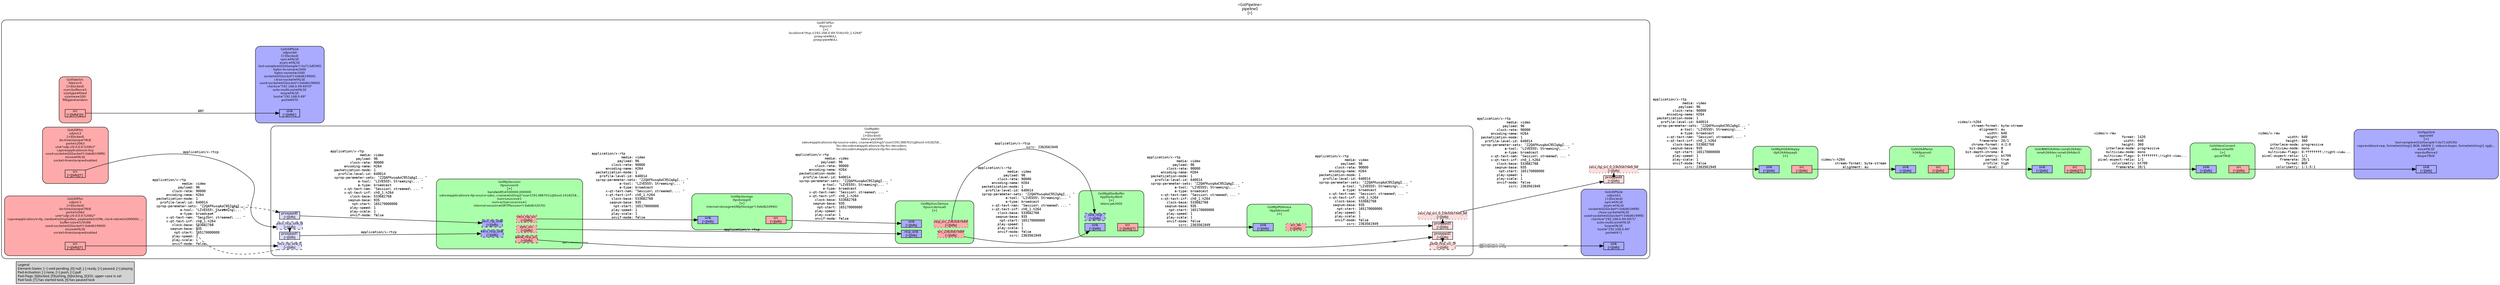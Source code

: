 digraph pipeline {
  rankdir=LR;
  fontname="sans";
  fontsize="10";
  labelloc=t;
  nodesep=.1;
  ranksep=.2;
  label="<GstPipeline>\npipeline0\n[>]";
  node [style="filled,rounded", shape=box, fontsize="9", fontname="sans", margin="0.0,0.0"];
  edge [labelfontsize="6", fontsize="9", fontname="monospace"];
  
  legend [
    pos="0,0!",
    margin="0.05,0.05",
    style="filled",
    label="Legend\lElement-States: [~] void-pending, [0] null, [-] ready, [=] paused, [>] playing\lPad-Activation: [-] none, [>] push, [<] pull\lPad-Flags: [b]locked, [f]lushing, [b]locking, [E]OS; upper-case is set\lPad-Task: [T] has started task, [t] has paused task\l",
  ];
  subgraph cluster_appsink0_0x713dcfa8 {
    fontname="Bitstream Vera Sans";
    fontsize="8";
    style="filled,rounded";
    color=black;
    label="GstAppSink\nappsink0\n[>]\nlast-sample=((GstSample*) 0x713df1f0)\ncaps=video/x-raw, format=(string){ BGR, GRAY8 }; video/x-bayer, format=(string){ rggb…\neos=FALSE\nmax-buffers=2\ndrop=TRUE";
    subgraph cluster_appsink0_0x713dcfa8_sink {
      label="";
      style="invis";
      appsink0_0x713dcfa8_sink_0x713b8bf0 [color=black, fillcolor="#aaaaff", label="sink\n[>][bfb]", height="0.2", style="filled,solid"];
    }

    fillcolor="#aaaaff";
  }

  subgraph cluster_videoconvert0_0x713da258 {
    fontname="Bitstream Vera Sans";
    fontsize="8";
    style="filled,rounded";
    color=black;
    label="GstVideoConvert\nvideoconvert0\n[>]\nqos=TRUE";
    subgraph cluster_videoconvert0_0x713da258_sink {
      label="";
      style="invis";
      videoconvert0_0x713da258_sink_0x713b8940 [color=black, fillcolor="#aaaaff", label="sink\n[>][bfb]", height="0.2", style="filled,solid"];
    }

    subgraph cluster_videoconvert0_0x713da258_src {
      label="";
      style="invis";
      videoconvert0_0x713da258_src_0x713b8a98 [color=black, fillcolor="#ffaaaa", label="src\n[>][bfb]", height="0.2", style="filled,solid"];
    }

    videoconvert0_0x713da258_sink_0x713b8940 -> videoconvert0_0x713da258_src_0x713b8a98 [style="invis"];
    fillcolor="#aaffaa";
  }

  videoconvert0_0x713da258_src_0x713b8a98 -> appsink0_0x713dcfa8_sink_0x713b8bf0 [label="video/x-raw\l               width: 640\l              height: 360\l      interlace-mode: progressive\l      multiview-mode: mono\l     multiview-flags: 0:ffffffff:/right-view...\l  pixel-aspect-ratio: 1/1\l           framerate: 20/1\l              format: BGR\l         colorimetry: 1:1:5:1\l"]
  subgraph cluster_omxh264dec_omxh264dec0_0x713ca5f8 {
    fontname="Bitstream Vera Sans";
    fontsize="8";
    style="filled,rounded";
    color=black;
    label="GstOMXH264Dec-omxh264dec\nomxh264dec-omxh264dec0\n[>]";
    subgraph cluster_omxh264dec_omxh264dec0_0x713ca5f8_sink {
      label="";
      style="invis";
      omxh264dec_omxh264dec0_0x713ca5f8_sink_0x713b8690 [color=black, fillcolor="#aaaaff", label="sink\n[>][bfb]", height="0.2", style="filled,solid"];
    }

    subgraph cluster_omxh264dec_omxh264dec0_0x713ca5f8_src {
      label="";
      style="invis";
      omxh264dec_omxh264dec0_0x713ca5f8_src_0x713b87e8 [color=black, fillcolor="#ffaaaa", label="src\n[>][bfb][T]", height="0.2", style="filled,solid"];
    }

    omxh264dec_omxh264dec0_0x713ca5f8_sink_0x713b8690 -> omxh264dec_omxh264dec0_0x713ca5f8_src_0x713b87e8 [style="invis"];
    fillcolor="#aaffaa";
  }

  omxh264dec_omxh264dec0_0x713ca5f8_src_0x713b87e8 -> videoconvert0_0x713da258_sink_0x713b8940 [label="video/x-raw\l              format: I420\l               width: 640\l              height: 360\l      interlace-mode: progressive\l      multiview-mode: mono\l     multiview-flags: 0:ffffffff:/right-view...\l  pixel-aspect-ratio: 1/1\l         colorimetry: bt709\l           framerate: 20/1\l"]
  subgraph cluster_h264parse0_0x713bcab8 {
    fontname="Bitstream Vera Sans";
    fontsize="8";
    style="filled,rounded";
    color=black;
    label="GstH264Parse\nh264parse0\n[>]";
    subgraph cluster_h264parse0_0x713bcab8_sink {
      label="";
      style="invis";
      h264parse0_0x713bcab8_sink_0x713b83e0 [color=black, fillcolor="#aaaaff", label="sink\n[>][bfb]", height="0.2", style="filled,solid"];
    }

    subgraph cluster_h264parse0_0x713bcab8_src {
      label="";
      style="invis";
      h264parse0_0x713bcab8_src_0x713b8538 [color=black, fillcolor="#ffaaaa", label="src\n[>][bfb]", height="0.2", style="filled,solid"];
    }

    h264parse0_0x713bcab8_sink_0x713b83e0 -> h264parse0_0x713bcab8_src_0x713b8538 [style="invis"];
    fillcolor="#aaffaa";
  }

  h264parse0_0x713bcab8_src_0x713b8538 -> omxh264dec_omxh264dec0_0x713ca5f8_sink_0x713b8690 [label="video/x-h264\l       stream-format: byte-stream\l           alignment: au\l               width: 640\l              height: 360\l           framerate: 20/1\l       chroma-format: 4:2:0\l      bit-depth-luma: 8\l    bit-depth-chroma: 8\l         colorimetry: bt709\l              parsed: true\l             profile: high\l               level: 2\l"]
  subgraph cluster_rtph264depay0_0x713b6088 {
    fontname="Bitstream Vera Sans";
    fontsize="8";
    style="filled,rounded";
    color=black;
    label="GstRtpH264Depay\nrtph264depay0\n[>]";
    subgraph cluster_rtph264depay0_0x713b6088_sink {
      label="";
      style="invis";
      rtph264depay0_0x713b6088_sink_0x713b8130 [color=black, fillcolor="#aaaaff", label="sink\n[>][bfb]", height="0.2", style="filled,solid"];
    }

    subgraph cluster_rtph264depay0_0x713b6088_src {
      label="";
      style="invis";
      rtph264depay0_0x713b6088_src_0x713b8288 [color=black, fillcolor="#ffaaaa", label="src\n[>][bfb]", height="0.2", style="filled,solid"];
    }

    rtph264depay0_0x713b6088_sink_0x713b8130 -> rtph264depay0_0x713b6088_src_0x713b8288 [style="invis"];
    fillcolor="#aaffaa";
  }

  rtph264depay0_0x713b6088_src_0x713b8288 -> h264parse0_0x713bcab8_sink_0x713b83e0 [label="video/x-h264\l       stream-format: byte-stream\l           alignment: au\l"]
  subgraph cluster_rtspsrc0_0x713ca0a8 {
    fontname="Bitstream Vera Sans";
    fontsize="8";
    style="filled,rounded";
    color=black;
    label="GstRTSPSrc\nrtspsrc0\n[>]\nlocation=\"rtsp://192.168.0.49:554/ch0_1.h264\"\nproxy-id=NULL\nproxy-pw=NULL";
    subgraph cluster_rtspsrc0_0x713ca0a8_src {
      label="";
      style="invis";
      _proxypad4_0x6d63a758 [color=black, fillcolor="#ffdddd", label="proxypad4\n[>][bfb]", height="0.2", style="filled,solid"];
    _proxypad4_0x6d63a758 -> rtspsrc0_0x713ca0a8_recv_rtp_src_0_2363561949_96_0x6d638760 [style=dashed, minlen=0]
      rtspsrc0_0x713ca0a8_recv_rtp_src_0_2363561949_96_0x6d638760 [color=black, fillcolor="#ffdddd", label="recv_rtp_src_0_2363561949_96\n[>][bfb]", height="0.2", style="filled,dotted"];
    }

    fillcolor="#ffffff";
    subgraph cluster_udpsink1_0x6d640830 {
      fontname="Bitstream Vera Sans";
      fontsize="8";
      style="filled,rounded";
      color=black;
      label="GstUDPSink\nudpsink1\n[>](locked)\nsync=FALSE\nasync=FALSE\nsocket=((GSocket*) 0x6d6199f8)\nclose-socket=FALSE\nused-socket=((GSocket*) 0x6d6199f8)\nclients=\"192.168.0.49:6971\"\nauto-multicast=FALSE\nloop=FALSE\nhost=\"192.168.0.49\"\nport=6971";
      subgraph cluster_udpsink1_0x6d640830_sink {
        label="";
        style="invis";
        udpsink1_0x6d640830_sink_0x6d63c3a0 [color=black, fillcolor="#aaaaff", label="sink\n[>][bfb]", height="0.2", style="filled,solid"];
      }

      fillcolor="#aaaaff";
    }

    subgraph cluster_fakesrc0_0x6d6420d8 {
      fontname="Bitstream Vera Sans";
      fontsize="8";
      style="filled,rounded";
      color=black;
      label="GstFakeSrc\nfakesrc0\n[>](locked)\nnum-buffers=5\nsizetype=fixed\nsizemax=200\nfilltype=random";
      subgraph cluster_fakesrc0_0x6d6420d8_src {
        label="";
        style="invis";
        fakesrc0_0x6d6420d8_src_0x6d63c248 [color=black, fillcolor="#ffaaaa", label="src\n[>][bfbE][t]", height="0.2", style="filled,solid"];
      }

      fillcolor="#ffaaaa";
    }

    fakesrc0_0x6d6420d8_src_0x6d63c248 -> udpsink0_0x6d63ba28_sink_0x6d63c0f0 [label="ANY"]
    subgraph cluster_udpsink0_0x6d63ba28 {
      fontname="Bitstream Vera Sans";
      fontsize="8";
      style="filled,rounded";
      color=black;
      label="GstUDPSink\nudpsink0\n[>](locked)\nsync=FALSE\nasync=FALSE\nlast-sample=((GstSample*) 0x713df290)\nbytes-to-serve=1000\nbytes-served=1000\nsocket=((GSocket*) 0x6d619900)\nclose-socket=FALSE\nused-socket=((GSocket*) 0x6d619900)\nclients=\"192.168.0.49:6970\"\nauto-multicast=FALSE\nloop=FALSE\nhost=\"192.168.0.49\"\nport=6970";
      subgraph cluster_udpsink0_0x6d63ba28_sink {
        label="";
        style="invis";
        udpsink0_0x6d63ba28_sink_0x6d63c0f0 [color=black, fillcolor="#aaaaff", label="sink\n[>][bfbE]", height="0.2", style="filled,solid"];
      }

      fillcolor="#aaaaff";
    }

    subgraph cluster_udpsrc2_0x6d6206d8 {
      fontname="Bitstream Vera Sans";
      fontsize="8";
      style="filled,rounded";
      color=black;
      label="GstUDPSrc\nudpsrc2\n[>](locked)\ndo-timestamp=TRUE\nport=52063\nuri=\"udp://0.0.0.0:52063\"\ncaps=application/x-rtcp\nused-socket=((GSocket*) 0x6d6199f8)\nreuse=FALSE\nsocket-timestamp=disabled";
      subgraph cluster_udpsrc2_0x6d6206d8_src {
        label="";
        style="invis";
        udpsrc2_0x6d6206d8_src_0x713de4e0 [color=black, fillcolor="#ffaaaa", label="src\n[>][bfb][T]", height="0.2", style="filled,solid"];
      }

      fillcolor="#ffaaaa";
    }

    udpsrc2_0x6d6206d8_src_0x713de4e0 -> manager_0x6d6280b8_recv_rtcp_sink_0_0x6d6381a0 [label="application/x-rtcp\l"]
    subgraph cluster_udpsrc1_0x6d620410 {
      fontname="Bitstream Vera Sans";
      fontsize="8";
      style="filled,rounded";
      color=black;
      label="GstUDPSrc\nudpsrc1\n[>](locked)\ndo-timestamp=TRUE\nport=52062\nuri=\"udp://0.0.0.0:52062\"\ncaps=application/x-rtp, media=(string)video, payload=(int)96, clock-rate=(int)90000, …\nbuffer-size=524288\nused-socket=((GSocket*) 0x6d619900)\nreuse=FALSE\nsocket-timestamp=disabled";
      subgraph cluster_udpsrc1_0x6d620410_src {
        label="";
        style="invis";
        udpsrc1_0x6d620410_src_0x713de388 [color=black, fillcolor="#ffaaaa", label="src\n[>][bfb][T]", height="0.2", style="filled,solid"];
      }

      fillcolor="#ffaaaa";
    }

    udpsrc1_0x6d620410_src_0x713de388 -> manager_0x6d6280b8_recv_rtp_sink_0_0x6d638030 [label="application/x-rtp\l               media: video\l             payload: 96\l          clock-rate: 90000\l       encoding-name: H264\l  packetization-mode: 1\l    profile-level-id: 640014\l  sprop-parameter-sets: \"Z2QAFKwsqAoC95ZqAgI... \"\l              a-tool: \"LIVE555\\ Streaming\\... \"\l              a-type: broadcast\l       x-qt-text-nam: \"Session\\ streamed\\ ... \"\l       x-qt-text-inf: ch0_1.h264\l          clock-base: 533682768\l         seqnum-base: 935\l           npt-start: 165170000000\l          play-speed: 1\l          play-scale: 1\l          onvif-mode: false\l"]
    subgraph cluster_manager_0x6d6280b8 {
      fontname="Bitstream Vera Sans";
      fontsize="8";
      style="filled,rounded";
      color=black;
      label="GstRtpBin\nmanager\n[>](locked)\nlatency=2000\nsdes=application/x-rtp-source-sdes, cname=(string)\\\"user1591388701\\\\@host-1418258…\nfec-decoders=application/x-rtp-fec-decoders;\nfec-encoders=application/x-rtp-fec-encoders;";
      subgraph cluster_manager_0x6d6280b8_sink {
        label="";
        style="invis";
        _proxypad0_0x6d63a050 [color=black, fillcolor="#ddddff", label="proxypad0\n[>][bfb]", height="0.2", style="filled,solid"];
      manager_0x6d6280b8_recv_rtp_sink_0_0x6d638030 -> _proxypad0_0x6d63a050 [style=dashed, minlen=0]
        manager_0x6d6280b8_recv_rtp_sink_0_0x6d638030 [color=black, fillcolor="#ddddff", label="recv_rtp_sink_0\n[>][bfb]", height="0.2", style="filled,dashed"];
        _proxypad1_0x6d63a1b8 [color=black, fillcolor="#ddddff", label="proxypad1\n[>][bfb]", height="0.2", style="filled,solid"];
      manager_0x6d6280b8_recv_rtcp_sink_0_0x6d6381a0 -> _proxypad1_0x6d63a1b8 [style=dashed, minlen=0]
        manager_0x6d6280b8_recv_rtcp_sink_0_0x6d6381a0 [color=black, fillcolor="#ddddff", label="recv_rtcp_sink_0\n[>][bfb]", height="0.2", style="filled,dashed"];
      }

      subgraph cluster_manager_0x6d6280b8_src {
        label="";
        style="invis";
        _proxypad2_0x6d63a320 [color=black, fillcolor="#ffdddd", label="proxypad2\n[>][bfb]", height="0.2", style="filled,solid"];
      _proxypad2_0x6d63a320 -> manager_0x6d6280b8_send_rtcp_src_0_0x6d638310 [style=dashed, minlen=0]
        manager_0x6d6280b8_send_rtcp_src_0_0x6d638310 [color=black, fillcolor="#ffdddd", label="send_rtcp_src_0\n[>][bfb]", height="0.2", style="filled,dashed"];
        _proxypad3_0x6d63a5f0 [color=black, fillcolor="#ffdddd", label="proxypad3\n[>][bfb]", height="0.2", style="filled,solid"];
      _proxypad3_0x6d63a5f0 -> manager_0x6d6280b8_recv_rtp_src_0_2363561949_96_0x6d6385f0 [style=dashed, minlen=0]
        manager_0x6d6280b8_recv_rtp_src_0_2363561949_96_0x6d6385f0 [color=black, fillcolor="#ffdddd", label="recv_rtp_src_0_2363561949_96\n[>][bfb]", height="0.2", style="filled,dotted"];
      }

      manager_0x6d6280b8_recv_rtp_sink_0_0x6d638030 -> manager_0x6d6280b8_send_rtcp_src_0_0x6d638310 [style="invis"];
      fillcolor="#ffffff";
      subgraph cluster_rtpptdemux0_0x72522800 {
        fontname="Bitstream Vera Sans";
        fontsize="8";
        style="filled,rounded";
        color=black;
        label="GstRtpPtDemux\nrtpptdemux0\n[>]";
        subgraph cluster_rtpptdemux0_0x72522800_sink {
          label="";
          style="invis";
          rtpptdemux0_0x72522800_sink_0x6d63ce60 [color=black, fillcolor="#aaaaff", label="sink\n[>][bfb]", height="0.2", style="filled,solid"];
        }

        subgraph cluster_rtpptdemux0_0x72522800_src {
          label="";
          style="invis";
          rtpptdemux0_0x72522800_src_96_0x72524490 [color=black, fillcolor="#ffaaaa", label="src_96\n[>][bfb]", height="0.2", style="filled,dotted"];
        }

        rtpptdemux0_0x72522800_sink_0x6d63ce60 -> rtpptdemux0_0x72522800_src_96_0x72524490 [style="invis"];
        fillcolor="#aaffaa";
      }

      rtpptdemux0_0x72522800_src_96_0x72524490 -> _proxypad3_0x6d63a5f0 [label="application/x-rtp\l               media: video\l             payload: 96\l          clock-rate: 90000\l       encoding-name: H264\l  packetization-mode: 1\l    profile-level-id: 640014\l  sprop-parameter-sets: \"Z2QAFKwsqAoC95ZqAgI... \"\l              a-tool: \"LIVE555\\ Streaming\\... \"\l              a-type: broadcast\l       x-qt-text-nam: \"Session\\ streamed\\ ... \"\l       x-qt-text-inf: ch0_1.h264\l          clock-base: 533682768\l         seqnum-base: 935\l           npt-start: 165170000000\l          play-speed: 1\l          play-scale: 1\l          onvif-mode: false\l                ssrc: 2363561949\l"]
      subgraph cluster_rtpjitterbuffer0_0x725202c8 {
        fontname="Bitstream Vera Sans";
        fontsize="8";
        style="filled,rounded";
        color=black;
        label="GstRtpJitterBuffer\nrtpjitterbuffer0\n[>]\nlatency=2000";
        subgraph cluster_rtpjitterbuffer0_0x725202c8_sink {
          label="";
          style="invis";
          rtpjitterbuffer0_0x725202c8_sink_0x6d63cd08 [color=black, fillcolor="#aaaaff", label="sink\n[>][bfb]", height="0.2", style="filled,solid"];
          rtpjitterbuffer0_0x725202c8_sink_rtcp_0x72524088 [color=black, fillcolor="#aaaaff", label="sink_rtcp\n[>][bfb]", height="0.2", style="filled,dashed"];
        }

        subgraph cluster_rtpjitterbuffer0_0x725202c8_src {
          label="";
          style="invis";
          rtpjitterbuffer0_0x725202c8_src_0x6d63cbb0 [color=black, fillcolor="#ffaaaa", label="src\n[>][bfb][T]", height="0.2", style="filled,solid"];
        }

        rtpjitterbuffer0_0x725202c8_sink_0x6d63cd08 -> rtpjitterbuffer0_0x725202c8_src_0x6d63cbb0 [style="invis"];
        fillcolor="#aaffaa";
      }

      rtpjitterbuffer0_0x725202c8_src_0x6d63cbb0 -> rtpptdemux0_0x72522800_sink_0x6d63ce60 [label="application/x-rtp\l               media: video\l             payload: 96\l          clock-rate: 90000\l       encoding-name: H264\l  packetization-mode: 1\l    profile-level-id: 640014\l  sprop-parameter-sets: \"Z2QAFKwsqAoC95ZqAgI... \"\l              a-tool: \"LIVE555\\ Streaming\\... \"\l              a-type: broadcast\l       x-qt-text-nam: \"Session\\ streamed\\ ... \"\l       x-qt-text-inf: ch0_1.h264\l          clock-base: 533682768\l         seqnum-base: 935\l           npt-start: 165170000000\l          play-speed: 1\l          play-scale: 1\l          onvif-mode: false\l                ssrc: 2363561949\l"]
      subgraph cluster_rtpstorage0_0x6d635800 {
        fontname="Bitstream Vera Sans";
        fontsize="8";
        style="filled,rounded";
        color=black;
        label="GstRtpStorage\nrtpstorage0\n[>]\ninternal-storage=((RtpStorage*) 0x6d62d940)";
        subgraph cluster_rtpstorage0_0x6d635800_sink {
          label="";
          style="invis";
          rtpstorage0_0x6d635800_sink_0x713de8e8 [color=black, fillcolor="#aaaaff", label="sink\n[>][bfb]", height="0.2", style="filled,solid"];
        }

        subgraph cluster_rtpstorage0_0x6d635800_src {
          label="";
          style="invis";
          rtpstorage0_0x6d635800_src_0x713de790 [color=black, fillcolor="#ffaaaa", label="src\n[>][bfb]", height="0.2", style="filled,solid"];
        }

        rtpstorage0_0x6d635800_sink_0x713de8e8 -> rtpstorage0_0x6d635800_src_0x713de790 [style="invis"];
        fillcolor="#aaffaa";
      }

      rtpstorage0_0x6d635800_src_0x713de790 -> rtpssrcdemux0_0x6d634838_sink_0x713de638 [label="application/x-rtp\l               media: video\l             payload: 96\l          clock-rate: 90000\l       encoding-name: H264\l  packetization-mode: 1\l    profile-level-id: 640014\l  sprop-parameter-sets: \"Z2QAFKwsqAoC95ZqAgI... \"\l              a-tool: \"LIVE555\\ Streaming\\... \"\l              a-type: broadcast\l       x-qt-text-nam: \"Session\\ streamed\\ ... \"\l       x-qt-text-inf: ch0_1.h264\l          clock-base: 533682768\l         seqnum-base: 935\l           npt-start: 165170000000\l          play-speed: 1\l          play-scale: 1\l          onvif-mode: false\l"]
      subgraph cluster_rtpssrcdemux0_0x6d634838 {
        fontname="Bitstream Vera Sans";
        fontsize="8";
        style="filled,rounded";
        color=black;
        label="GstRtpSsrcDemux\nrtpssrcdemux0\n[>]";
        subgraph cluster_rtpssrcdemux0_0x6d634838_sink {
          label="";
          style="invis";
          rtpssrcdemux0_0x6d634838_sink_0x713de638 [color=black, fillcolor="#aaaaff", label="sink\n[>][bfb]", height="0.2", style="filled,solid"];
          rtpssrcdemux0_0x6d634838_rtcp_sink_0x713de230 [color=black, fillcolor="#aaaaff", label="rtcp_sink\n[>][bfb]", height="0.2", style="filled,solid"];
        }

        subgraph cluster_rtpssrcdemux0_0x6d634838_src {
          label="";
          style="invis";
          rtpssrcdemux0_0x6d634838_src_2363561949_0x6d63c900 [color=black, fillcolor="#ffaaaa", label="src_2363561949\n[>][bfb]", height="0.2", style="filled,dotted"];
          rtpssrcdemux0_0x6d634838_rtcp_src_2363561949_0x6d63ca58 [color=black, fillcolor="#ffaaaa", label="rtcp_src_2363561949\n[>][bfb]", height="0.2", style="filled,dotted"];
        }

        rtpssrcdemux0_0x6d634838_sink_0x713de638 -> rtpssrcdemux0_0x6d634838_src_2363561949_0x6d63c900 [style="invis"];
        fillcolor="#aaffaa";
      }

      rtpssrcdemux0_0x6d634838_src_2363561949_0x6d63c900 -> rtpjitterbuffer0_0x725202c8_sink_0x6d63cd08 [label="application/x-rtp\l               media: video\l             payload: 96\l          clock-rate: 90000\l       encoding-name: H264\l  packetization-mode: 1\l    profile-level-id: 640014\l  sprop-parameter-sets: \"Z2QAFKwsqAoC95ZqAgI... \"\l              a-tool: \"LIVE555\\ Streaming\\... \"\l              a-type: broadcast\l       x-qt-text-nam: \"Session\\ streamed\\ ... \"\l       x-qt-text-inf: ch0_1.h264\l          clock-base: 533682768\l         seqnum-base: 935\l           npt-start: 165170000000\l          play-speed: 1\l          play-scale: 1\l          onvif-mode: false\l                ssrc: 2363561949\l"]
      rtpssrcdemux0_0x6d634838_rtcp_src_2363561949_0x6d63ca58 -> rtpjitterbuffer0_0x725202c8_sink_rtcp_0x72524088 [label="application/x-rtcp\l                ssrc: 2363561949\l"]
      subgraph cluster_rtpsession0_0x6d62e070 {
        fontname="Bitstream Vera Sans";
        fontsize="8";
        style="filled,rounded";
        color=black;
        label="GstRtpSession\nrtpsession0\n[>]\nbandwidth=500000.000000\nsdes=application/x-rtp-source-sdes, cname=(string)\\\"user1591388701\\\\@host-1418258…\nnum-sources=1\nnum-active-sources=1\ninternal-session=((RTPSession*) 0x6d632070)";
        subgraph cluster_rtpsession0_0x6d62e070_sink {
          label="";
          style="invis";
          rtpsession0_0x6d62e070_recv_rtp_sink_0x713dea40 [color=black, fillcolor="#aaaaff", label="recv_rtp_sink\n[>][bfb]", height="0.2", style="filled,dashed"];
          rtpsession0_0x6d62e070_recv_rtcp_sink_0x713decf0 [color=black, fillcolor="#aaaaff", label="recv_rtcp_sink\n[>][bfb]", height="0.2", style="filled,dashed"];
        }

        subgraph cluster_rtpsession0_0x6d62e070_src {
          label="";
          style="invis";
          rtpsession0_0x6d62e070_recv_rtp_src_0x713deb98 [color=black, fillcolor="#ffaaaa", label="recv_rtp_src\n[>][bfb]", height="0.2", style="filled,dotted"];
          rtpsession0_0x6d62e070_sync_src_0x713dee48 [color=black, fillcolor="#ffaaaa", label="sync_src\n[>][bfb]", height="0.2", style="filled,dotted"];
          rtpsession0_0x6d62e070_send_rtcp_src_0x6d63c4f8 [color=black, fillcolor="#ffaaaa", label="send_rtcp_src\n[>][bfb]", height="0.2", style="filled,dashed"];
        }

        rtpsession0_0x6d62e070_recv_rtp_sink_0x713dea40 -> rtpsession0_0x6d62e070_recv_rtp_src_0x713deb98 [style="invis"];
        fillcolor="#aaffaa";
      }

      _proxypad0_0x6d63a050 -> rtpsession0_0x6d62e070_recv_rtp_sink_0x713dea40 [label="application/x-rtp\l               media: video\l             payload: 96\l          clock-rate: 90000\l       encoding-name: H264\l  packetization-mode: 1\l    profile-level-id: 640014\l  sprop-parameter-sets: \"Z2QAFKwsqAoC95ZqAgI... \"\l              a-tool: \"LIVE555\\ Streaming\\... \"\l              a-type: broadcast\l       x-qt-text-nam: \"Session\\ streamed\\ ... \"\l       x-qt-text-inf: ch0_1.h264\l          clock-base: 533682768\l         seqnum-base: 935\l           npt-start: 165170000000\l          play-speed: 1\l          play-scale: 1\l          onvif-mode: false\l"]
      rtpsession0_0x6d62e070_recv_rtp_src_0x713deb98 -> rtpstorage0_0x6d635800_sink_0x713de8e8 [label="application/x-rtp\l               media: video\l             payload: 96\l          clock-rate: 90000\l       encoding-name: H264\l  packetization-mode: 1\l    profile-level-id: 640014\l  sprop-parameter-sets: \"Z2QAFKwsqAoC95ZqAgI... \"\l              a-tool: \"LIVE555\\ Streaming\\... \"\l              a-type: broadcast\l       x-qt-text-nam: \"Session\\ streamed\\ ... \"\l       x-qt-text-inf: ch0_1.h264\l          clock-base: 533682768\l         seqnum-base: 935\l           npt-start: 165170000000\l          play-speed: 1\l          play-scale: 1\l          onvif-mode: false\l"]
      _proxypad1_0x6d63a1b8 -> rtpsession0_0x6d62e070_recv_rtcp_sink_0x713decf0 [label="application/x-rtcp\l"]
      rtpsession0_0x6d62e070_sync_src_0x713dee48 -> rtpssrcdemux0_0x6d634838_rtcp_sink_0x713de230 [label="application/x-rtcp\l"]
      rtpsession0_0x6d62e070_send_rtcp_src_0x6d63c4f8 -> _proxypad2_0x6d63a320 [labeldistance="10", labelangle="0", label="                                                  ", taillabel="application/x-rtcp\l", headlabel="ANY"]
    }

    manager_0x6d6280b8_send_rtcp_src_0_0x6d638310 -> udpsink1_0x6d640830_sink_0x6d63c3a0 [labeldistance="10", labelangle="0", label="                                                  ", taillabel="application/x-rtcp\lapplication/x-srtcp\l", headlabel="ANY"]
    manager_0x6d6280b8_recv_rtp_src_0_2363561949_96_0x6d6385f0 -> _proxypad4_0x6d63a758 [label="application/x-rtp\l               media: video\l             payload: 96\l          clock-rate: 90000\l       encoding-name: H264\l  packetization-mode: 1\l    profile-level-id: 640014\l  sprop-parameter-sets: \"Z2QAFKwsqAoC95ZqAgI... \"\l              a-tool: \"LIVE555\\ Streaming\\... \"\l              a-type: broadcast\l       x-qt-text-nam: \"Session\\ streamed\\ ... \"\l       x-qt-text-inf: ch0_1.h264\l          clock-base: 533682768\l         seqnum-base: 935\l           npt-start: 165170000000\l          play-speed: 1\l          play-scale: 1\l          onvif-mode: false\l                ssrc: 2363561949\l"]
  }

  rtspsrc0_0x713ca0a8_recv_rtp_src_0_2363561949_96_0x6d638760 -> rtph264depay0_0x713b6088_sink_0x713b8130 [label="application/x-rtp\l               media: video\l             payload: 96\l          clock-rate: 90000\l       encoding-name: H264\l  packetization-mode: 1\l    profile-level-id: 640014\l  sprop-parameter-sets: \"Z2QAFKwsqAoC95ZqAgI... \"\l              a-tool: \"LIVE555\\ Streaming\\... \"\l              a-type: broadcast\l       x-qt-text-nam: \"Session\\ streamed\\ ... \"\l       x-qt-text-inf: ch0_1.h264\l          clock-base: 533682768\l         seqnum-base: 935\l           npt-start: 165170000000\l          play-speed: 1\l          play-scale: 1\l          onvif-mode: false\l                ssrc: 2363561949\l"]
}
